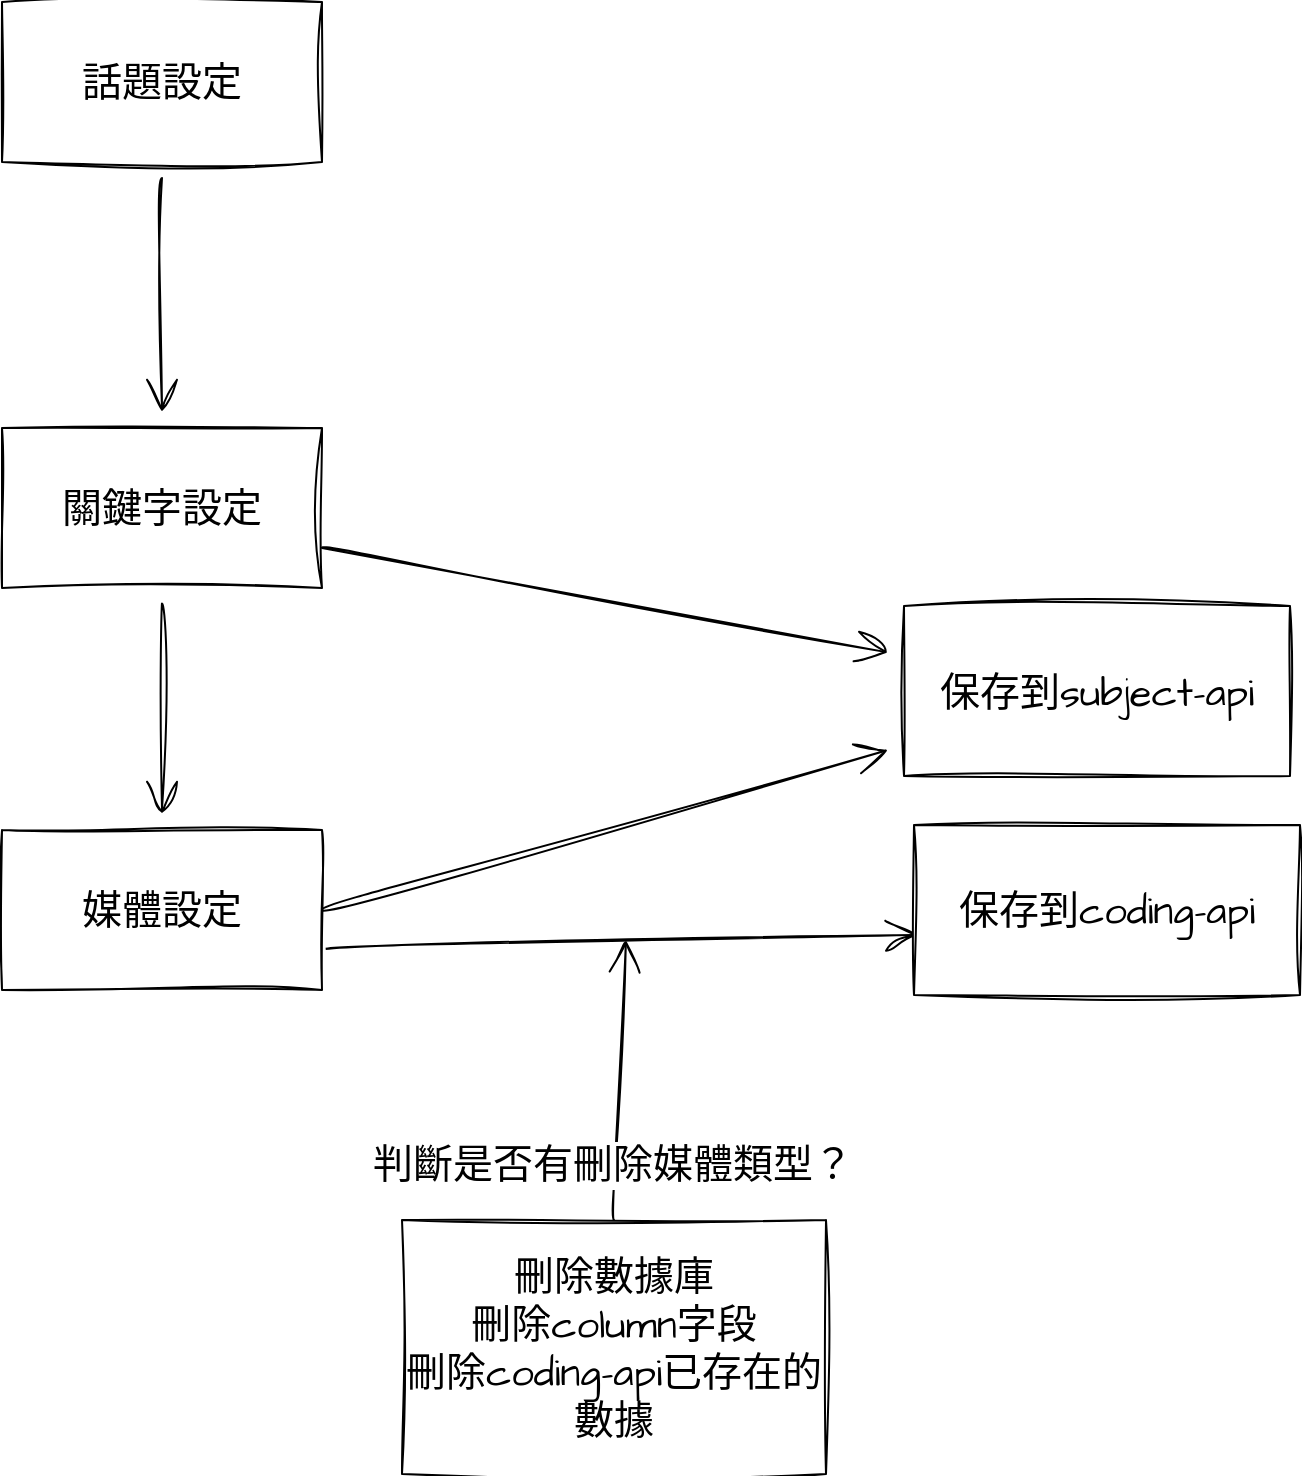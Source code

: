 <mxfile version="20.8.14" type="github">
  <diagram name="第 1 页" id="qdei1Weci3ug7f8LpCLz">
    <mxGraphModel dx="1792" dy="1109" grid="0" gridSize="10" guides="1" tooltips="1" connect="1" arrows="1" fold="1" page="0" pageScale="1" pageWidth="1654" pageHeight="2336" math="0" shadow="0">
      <root>
        <mxCell id="0" />
        <mxCell id="1" parent="0" />
        <mxCell id="sID7WBIMq1iuH66nljdL-5" style="edgeStyle=none;curved=1;rounded=0;sketch=1;hachureGap=4;jiggle=2;curveFitting=1;orthogonalLoop=1;jettySize=auto;html=1;fontFamily=Architects Daughter;fontSource=https%3A%2F%2Ffonts.googleapis.com%2Fcss%3Ffamily%3DArchitects%2BDaughter;fontSize=16;endArrow=open;startSize=14;endSize=14;sourcePerimeterSpacing=8;targetPerimeterSpacing=8;" parent="1" source="sID7WBIMq1iuH66nljdL-1" target="sID7WBIMq1iuH66nljdL-4" edge="1">
          <mxGeometry relative="1" as="geometry" />
        </mxCell>
        <mxCell id="sID7WBIMq1iuH66nljdL-1" value="話題設定" style="rounded=0;whiteSpace=wrap;html=1;sketch=1;hachureGap=4;jiggle=2;curveFitting=1;fontFamily=Architects Daughter;fontSource=https%3A%2F%2Ffonts.googleapis.com%2Fcss%3Ffamily%3DArchitects%2BDaughter;fontSize=20;" parent="1" vertex="1">
          <mxGeometry x="-190" y="-45" width="160" height="80" as="geometry" />
        </mxCell>
        <mxCell id="sID7WBIMq1iuH66nljdL-7" style="edgeStyle=none;curved=1;rounded=0;sketch=1;hachureGap=4;jiggle=2;curveFitting=1;orthogonalLoop=1;jettySize=auto;html=1;fontFamily=Architects Daughter;fontSource=https%3A%2F%2Ffonts.googleapis.com%2Fcss%3Ffamily%3DArchitects%2BDaughter;fontSize=16;endArrow=open;startSize=14;endSize=14;sourcePerimeterSpacing=8;targetPerimeterSpacing=8;" parent="1" source="sID7WBIMq1iuH66nljdL-4" target="sID7WBIMq1iuH66nljdL-6" edge="1">
          <mxGeometry relative="1" as="geometry" />
        </mxCell>
        <mxCell id="sID7WBIMq1iuH66nljdL-10" style="edgeStyle=none;curved=1;rounded=0;sketch=1;hachureGap=4;jiggle=2;curveFitting=1;orthogonalLoop=1;jettySize=auto;html=1;exitX=1;exitY=0.75;exitDx=0;exitDy=0;fontFamily=Architects Daughter;fontSource=https%3A%2F%2Ffonts.googleapis.com%2Fcss%3Ffamily%3DArchitects%2BDaughter;fontSize=16;endArrow=open;startSize=14;endSize=14;sourcePerimeterSpacing=8;targetPerimeterSpacing=8;" parent="1" source="sID7WBIMq1iuH66nljdL-4" target="sID7WBIMq1iuH66nljdL-8" edge="1">
          <mxGeometry relative="1" as="geometry" />
        </mxCell>
        <mxCell id="sID7WBIMq1iuH66nljdL-4" value="關鍵字設定" style="rounded=0;whiteSpace=wrap;html=1;sketch=1;hachureGap=4;jiggle=2;curveFitting=1;fontFamily=Architects Daughter;fontSource=https%3A%2F%2Ffonts.googleapis.com%2Fcss%3Ffamily%3DArchitects%2BDaughter;fontSize=20;" parent="1" vertex="1">
          <mxGeometry x="-190" y="168" width="160" height="80" as="geometry" />
        </mxCell>
        <mxCell id="sID7WBIMq1iuH66nljdL-11" style="edgeStyle=none;curved=1;rounded=0;sketch=1;hachureGap=4;jiggle=2;curveFitting=1;orthogonalLoop=1;jettySize=auto;html=1;exitX=1;exitY=0.5;exitDx=0;exitDy=0;fontFamily=Architects Daughter;fontSource=https%3A%2F%2Ffonts.googleapis.com%2Fcss%3Ffamily%3DArchitects%2BDaughter;fontSize=16;endArrow=open;startSize=14;endSize=14;sourcePerimeterSpacing=8;targetPerimeterSpacing=8;" parent="1" source="sID7WBIMq1iuH66nljdL-6" target="sID7WBIMq1iuH66nljdL-8" edge="1">
          <mxGeometry relative="1" as="geometry" />
        </mxCell>
        <mxCell id="sID7WBIMq1iuH66nljdL-12" style="edgeStyle=none;curved=1;rounded=0;sketch=1;hachureGap=4;jiggle=2;curveFitting=1;orthogonalLoop=1;jettySize=auto;html=1;exitX=1;exitY=0.75;exitDx=0;exitDy=0;entryX=0.01;entryY=0.647;entryDx=0;entryDy=0;entryPerimeter=0;fontFamily=Architects Daughter;fontSource=https%3A%2F%2Ffonts.googleapis.com%2Fcss%3Ffamily%3DArchitects%2BDaughter;fontSize=16;endArrow=open;startSize=14;endSize=14;sourcePerimeterSpacing=8;targetPerimeterSpacing=8;" parent="1" source="sID7WBIMq1iuH66nljdL-6" target="sID7WBIMq1iuH66nljdL-9" edge="1">
          <mxGeometry relative="1" as="geometry" />
        </mxCell>
        <mxCell id="sID7WBIMq1iuH66nljdL-6" value="媒體設定" style="rounded=0;whiteSpace=wrap;html=1;sketch=1;hachureGap=4;jiggle=2;curveFitting=1;fontFamily=Architects Daughter;fontSource=https%3A%2F%2Ffonts.googleapis.com%2Fcss%3Ffamily%3DArchitects%2BDaughter;fontSize=20;" parent="1" vertex="1">
          <mxGeometry x="-190" y="369" width="160" height="80" as="geometry" />
        </mxCell>
        <mxCell id="sID7WBIMq1iuH66nljdL-8" value="保存到subject-api" style="rounded=0;whiteSpace=wrap;html=1;sketch=1;hachureGap=4;jiggle=2;curveFitting=1;fontFamily=Architects Daughter;fontSource=https%3A%2F%2Ffonts.googleapis.com%2Fcss%3Ffamily%3DArchitects%2BDaughter;fontSize=20;" parent="1" vertex="1">
          <mxGeometry x="261" y="257" width="193" height="85" as="geometry" />
        </mxCell>
        <mxCell id="sID7WBIMq1iuH66nljdL-9" value="保存到coding-api" style="rounded=0;whiteSpace=wrap;html=1;sketch=1;hachureGap=4;jiggle=2;curveFitting=1;fontFamily=Architects Daughter;fontSource=https%3A%2F%2Ffonts.googleapis.com%2Fcss%3Ffamily%3DArchitects%2BDaughter;fontSize=20;" parent="1" vertex="1">
          <mxGeometry x="266" y="366.5" width="193" height="85" as="geometry" />
        </mxCell>
        <mxCell id="sID7WBIMq1iuH66nljdL-15" style="edgeStyle=none;curved=1;rounded=0;sketch=1;hachureGap=4;jiggle=2;curveFitting=1;orthogonalLoop=1;jettySize=auto;html=1;exitX=0.5;exitY=0;exitDx=0;exitDy=0;fontFamily=Architects Daughter;fontSource=https%3A%2F%2Ffonts.googleapis.com%2Fcss%3Ffamily%3DArchitects%2BDaughter;fontSize=16;endArrow=open;startSize=14;endSize=14;sourcePerimeterSpacing=8;targetPerimeterSpacing=8;" parent="1" source="sID7WBIMq1iuH66nljdL-13" edge="1">
          <mxGeometry relative="1" as="geometry">
            <mxPoint x="122" y="424" as="targetPoint" />
          </mxGeometry>
        </mxCell>
        <mxCell id="DSp5H4f-qUNdKnS8bJwu-1" value="判斷是否有刪除媒體類型？" style="edgeLabel;html=1;align=center;verticalAlign=middle;resizable=0;points=[];fontSize=20;fontFamily=Architects Daughter;" vertex="1" connectable="0" parent="sID7WBIMq1iuH66nljdL-15">
          <mxGeometry x="-0.1" y="1" relative="1" as="geometry">
            <mxPoint x="-3" y="35" as="offset" />
          </mxGeometry>
        </mxCell>
        <mxCell id="sID7WBIMq1iuH66nljdL-13" value="刪除數據庫&lt;br&gt;刪除column字段&lt;br&gt;刪除coding-api已存在的數據" style="rounded=0;whiteSpace=wrap;html=1;sketch=1;hachureGap=4;jiggle=2;curveFitting=1;fontFamily=Architects Daughter;fontSource=https%3A%2F%2Ffonts.googleapis.com%2Fcss%3Ffamily%3DArchitects%2BDaughter;fontSize=20;" parent="1" vertex="1">
          <mxGeometry x="10" y="564" width="212" height="127" as="geometry" />
        </mxCell>
      </root>
    </mxGraphModel>
  </diagram>
</mxfile>
